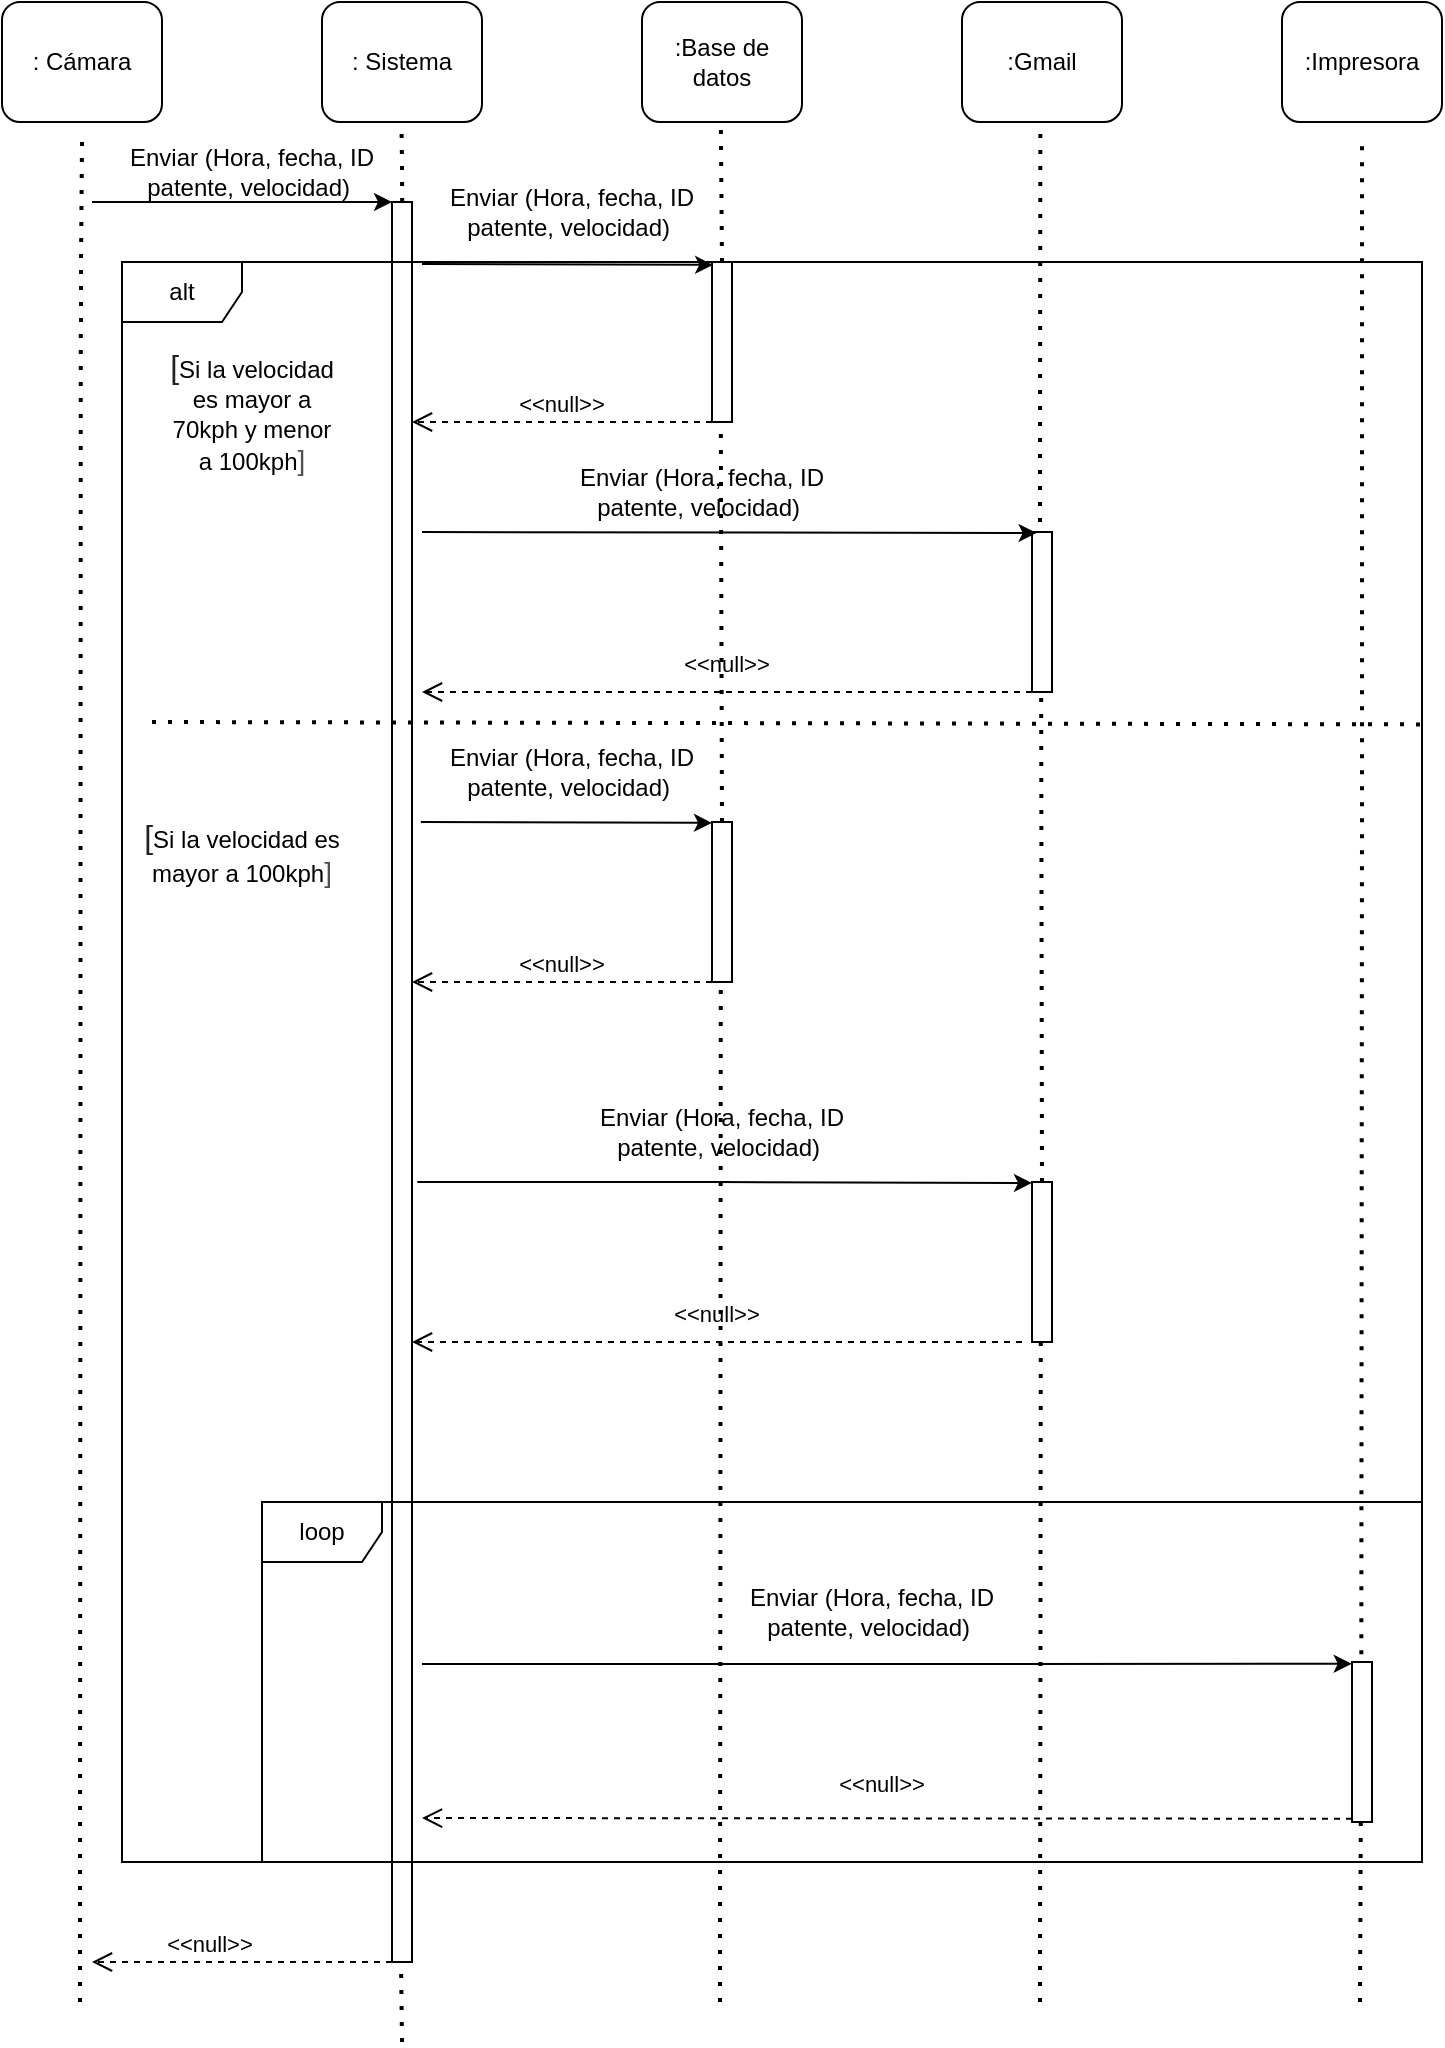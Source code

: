 <mxfile version="20.5.3" type="github">
  <diagram id="kgpKYQtTHZ0yAKxKKP6v" name="Page-1">
    <mxGraphModel dx="868" dy="482" grid="1" gridSize="10" guides="1" tooltips="1" connect="1" arrows="1" fold="1" page="1" pageScale="1" pageWidth="850" pageHeight="1100" math="0" shadow="0">
      <root>
        <mxCell id="0" />
        <mxCell id="1" parent="0" />
        <mxCell id="Me8K__6ZfElUEBqxW40y-1" value=": Cámara" style="rounded=1;whiteSpace=wrap;html=1;" parent="1" vertex="1">
          <mxGeometry x="40" y="80" width="80" height="60" as="geometry" />
        </mxCell>
        <mxCell id="Me8K__6ZfElUEBqxW40y-2" value=": Sistema" style="rounded=1;whiteSpace=wrap;html=1;" parent="1" vertex="1">
          <mxGeometry x="200" y="80" width="80" height="60" as="geometry" />
        </mxCell>
        <mxCell id="Me8K__6ZfElUEBqxW40y-3" value=":Base de datos" style="rounded=1;whiteSpace=wrap;html=1;" parent="1" vertex="1">
          <mxGeometry x="360" y="80" width="80" height="60" as="geometry" />
        </mxCell>
        <mxCell id="Me8K__6ZfElUEBqxW40y-4" value=":Impresora" style="rounded=1;whiteSpace=wrap;html=1;" parent="1" vertex="1">
          <mxGeometry x="680" y="80" width="80" height="60" as="geometry" />
        </mxCell>
        <mxCell id="Me8K__6ZfElUEBqxW40y-5" value=":Gmail" style="rounded=1;whiteSpace=wrap;html=1;" parent="1" vertex="1">
          <mxGeometry x="520" y="80" width="80" height="60" as="geometry" />
        </mxCell>
        <mxCell id="Me8K__6ZfElUEBqxW40y-7" value="" style="rounded=0;whiteSpace=wrap;html=1;" parent="1" vertex="1">
          <mxGeometry x="235" y="180" width="10" height="880" as="geometry" />
        </mxCell>
        <mxCell id="Me8K__6ZfElUEBqxW40y-9" value="" style="endArrow=none;dashed=1;html=1;dashPattern=1 3;strokeWidth=2;rounded=0;" parent="1" edge="1">
          <mxGeometry width="50" height="50" relative="1" as="geometry">
            <mxPoint x="240.09" y="180" as="sourcePoint" />
            <mxPoint x="239.69" y="140" as="targetPoint" />
            <Array as="points">
              <mxPoint x="240" y="160" />
            </Array>
          </mxGeometry>
        </mxCell>
        <mxCell id="Me8K__6ZfElUEBqxW40y-10" value="" style="endArrow=classic;html=1;rounded=0;entryX=0;entryY=0;entryDx=0;entryDy=0;" parent="1" target="Me8K__6ZfElUEBqxW40y-7" edge="1">
          <mxGeometry width="50" height="50" relative="1" as="geometry">
            <mxPoint x="85" y="180" as="sourcePoint" />
            <mxPoint x="155" y="180" as="targetPoint" />
          </mxGeometry>
        </mxCell>
        <mxCell id="Me8K__6ZfElUEBqxW40y-12" value="Enviar (Hora, fecha, ID patente, velocidad)&amp;nbsp;" style="text;html=1;strokeColor=none;fillColor=none;align=center;verticalAlign=middle;whiteSpace=wrap;rounded=0;" parent="1" vertex="1">
          <mxGeometry x="95" y="150" width="140" height="30" as="geometry" />
        </mxCell>
        <mxCell id="Me8K__6ZfElUEBqxW40y-13" value="" style="html=1;points=[];perimeter=orthogonalPerimeter;" parent="1" vertex="1">
          <mxGeometry x="395" y="210" width="10" height="80" as="geometry" />
        </mxCell>
        <mxCell id="Me8K__6ZfElUEBqxW40y-14" value="Enviar (Hora, fecha, ID patente, velocidad)&amp;nbsp;" style="text;html=1;strokeColor=none;fillColor=none;align=center;verticalAlign=middle;whiteSpace=wrap;rounded=0;" parent="1" vertex="1">
          <mxGeometry x="255" y="170" width="140" height="30" as="geometry" />
        </mxCell>
        <mxCell id="Me8K__6ZfElUEBqxW40y-15" value="" style="endArrow=classic;html=1;rounded=0;entryX=0.056;entryY=0.018;entryDx=0;entryDy=0;entryPerimeter=0;" parent="1" target="Me8K__6ZfElUEBqxW40y-13" edge="1">
          <mxGeometry width="50" height="50" relative="1" as="geometry">
            <mxPoint x="250" y="211" as="sourcePoint" />
            <mxPoint x="390" y="211" as="targetPoint" />
          </mxGeometry>
        </mxCell>
        <mxCell id="Me8K__6ZfElUEBqxW40y-18" value="&lt;span style=&quot;color: rgb(32, 33, 36); font-family: arial, sans-serif; font-size: 16px; text-align: left; background-color: rgb(255, 255, 255);&quot;&gt;[&lt;/span&gt;Si la velocidad es mayor a 70kph y menor a 100kph&lt;span style=&quot;color: rgb(77, 81, 86); font-family: arial, sans-serif; font-size: 14px; text-align: left; background-color: rgb(255, 255, 255);&quot;&gt;]&lt;/span&gt;" style="text;html=1;strokeColor=none;fillColor=none;align=center;verticalAlign=middle;whiteSpace=wrap;rounded=0;" parent="1" vertex="1">
          <mxGeometry x="120" y="270" width="90" height="30" as="geometry" />
        </mxCell>
        <mxCell id="Me8K__6ZfElUEBqxW40y-23" value="&lt;&lt;null&gt;&gt;" style="verticalAlign=bottom;endArrow=open;dashed=1;endSize=8;exitX=0;exitY=0.95;shadow=0;strokeWidth=1;" parent="1" edge="1">
          <mxGeometry relative="1" as="geometry">
            <mxPoint x="245" y="290.0" as="targetPoint" />
            <mxPoint x="395" y="290.0" as="sourcePoint" />
          </mxGeometry>
        </mxCell>
        <mxCell id="Me8K__6ZfElUEBqxW40y-24" value="" style="html=1;points=[];perimeter=orthogonalPerimeter;" parent="1" vertex="1">
          <mxGeometry x="555" y="345" width="10" height="80" as="geometry" />
        </mxCell>
        <mxCell id="Me8K__6ZfElUEBqxW40y-31" value="" style="endArrow=classic;html=1;rounded=0;entryX=0.233;entryY=0.006;entryDx=0;entryDy=0;entryPerimeter=0;" parent="1" target="Me8K__6ZfElUEBqxW40y-24" edge="1">
          <mxGeometry width="50" height="50" relative="1" as="geometry">
            <mxPoint x="250" y="345" as="sourcePoint" />
            <mxPoint x="550" y="330" as="targetPoint" />
          </mxGeometry>
        </mxCell>
        <mxCell id="Me8K__6ZfElUEBqxW40y-35" value="Enviar (Hora, fecha, ID patente, velocidad)&amp;nbsp;" style="text;html=1;strokeColor=none;fillColor=none;align=center;verticalAlign=middle;whiteSpace=wrap;rounded=0;" parent="1" vertex="1">
          <mxGeometry x="320" y="310" width="140" height="30" as="geometry" />
        </mxCell>
        <mxCell id="Me8K__6ZfElUEBqxW40y-36" value="&lt;&lt;null&gt;&gt;" style="verticalAlign=bottom;endArrow=open;dashed=1;endSize=8;shadow=0;strokeWidth=1;" parent="1" edge="1">
          <mxGeometry y="-5" relative="1" as="geometry">
            <mxPoint x="250" y="425" as="targetPoint" />
            <mxPoint x="555" y="425" as="sourcePoint" />
            <Array as="points">
              <mxPoint x="495" y="425" />
            </Array>
            <mxPoint as="offset" />
          </mxGeometry>
        </mxCell>
        <mxCell id="Me8K__6ZfElUEBqxW40y-39" value="&lt;span style=&quot;color: rgb(32, 33, 36); font-family: arial, sans-serif; font-size: 16px; text-align: left; background-color: rgb(255, 255, 255);&quot;&gt;[&lt;/span&gt;Si la velocidad es mayor a 100kph&lt;span style=&quot;color: rgb(77, 81, 86); font-family: arial, sans-serif; font-size: 14px; text-align: left; background-color: rgb(255, 255, 255);&quot;&gt;]&lt;/span&gt;" style="text;html=1;strokeColor=none;fillColor=none;align=center;verticalAlign=middle;whiteSpace=wrap;rounded=0;" parent="1" vertex="1">
          <mxGeometry x="110" y="490" width="100" height="30" as="geometry" />
        </mxCell>
        <mxCell id="Me8K__6ZfElUEBqxW40y-40" value="&lt;span style=&quot;color: rgba(0, 0, 0, 0); font-family: monospace; font-size: 0px; text-align: start;&quot;&gt;%3CmxGraphModel%3E%3Croot%3E%3CmxCell%20id%3D%220%22%2F%3E%3CmxCell%20id%3D%221%22%20parent%3D%220%22%2F%3E%3CmxCell%20id%3D%222%22%20value%3D%22%22%20style%3D%22html%3D1%3Bpoints%3D%5B%5D%3Bperimeter%3DorthogonalPerimeter%3B%22%20vertex%3D%221%22%20parent%3D%221%22%3E%3CmxGeometry%20x%3D%22395%22%20y%3D%22210%22%20width%3D%2210%22%20height%3D%2280%22%20as%3D%22geometry%22%2F%3E%3C%2FmxCell%3E%3C%2Froot%3E%3C%2FmxGraphModel%3E&lt;/span&gt;&lt;span style=&quot;color: rgba(0, 0, 0, 0); font-family: monospace; font-size: 0px; text-align: start;&quot;&gt;%3CmxGraphModel%3E%3Croot%3E%3CmxCell%20id%3D%220%22%2F%3E%3CmxCell%20id%3D%221%22%20parent%3D%220%22%2F%3E%3CmxCell%20id%3D%222%22%20value%3D%22%22%20style%3D%22html%3D1%3Bpoints%3D%5B%5D%3Bperimeter%3DorthogonalPerimeter%3B%22%20vertex%3D%221%22%20parent%3D%221%22%3E%3CmxGeometry%20x%3D%22395%22%20y%3D%22210%22%20width%3D%2210%22%20height%3D%2280%22%20as%3D%22geometry%22%2F%3E%3C%2FmxCell%3E%3C%2Froot%3E%3C%2FmxGraphModel%3E&lt;/span&gt;" style="text;html=1;align=center;verticalAlign=middle;resizable=0;points=[];autosize=1;strokeColor=none;fillColor=none;" parent="1" vertex="1">
          <mxGeometry x="390" y="525" width="20" height="30" as="geometry" />
        </mxCell>
        <mxCell id="Me8K__6ZfElUEBqxW40y-41" value="" style="html=1;points=[];perimeter=orthogonalPerimeter;" parent="1" vertex="1">
          <mxGeometry x="395" y="490" width="10" height="80" as="geometry" />
        </mxCell>
        <mxCell id="Me8K__6ZfElUEBqxW40y-42" value="" style="endArrow=classic;html=1;rounded=0;entryX=0.056;entryY=0.018;entryDx=0;entryDy=0;entryPerimeter=0;" parent="1" edge="1">
          <mxGeometry width="50" height="50" relative="1" as="geometry">
            <mxPoint x="249.44" y="490" as="sourcePoint" />
            <mxPoint x="395.0" y="490.44" as="targetPoint" />
          </mxGeometry>
        </mxCell>
        <mxCell id="Me8K__6ZfElUEBqxW40y-43" value="Enviar (Hora, fecha, ID patente, velocidad)&amp;nbsp;" style="text;html=1;strokeColor=none;fillColor=none;align=center;verticalAlign=middle;whiteSpace=wrap;rounded=0;" parent="1" vertex="1">
          <mxGeometry x="255" y="450" width="140" height="30" as="geometry" />
        </mxCell>
        <mxCell id="Me8K__6ZfElUEBqxW40y-44" value="&lt;&lt;null&gt;&gt;" style="verticalAlign=bottom;endArrow=open;dashed=1;endSize=8;exitX=0;exitY=0.95;shadow=0;strokeWidth=1;" parent="1" edge="1">
          <mxGeometry relative="1" as="geometry">
            <mxPoint x="245" y="570.0" as="targetPoint" />
            <mxPoint x="395" y="570.0" as="sourcePoint" />
          </mxGeometry>
        </mxCell>
        <mxCell id="Me8K__6ZfElUEBqxW40y-45" value="" style="html=1;points=[];perimeter=orthogonalPerimeter;" parent="1" vertex="1">
          <mxGeometry x="555" y="670" width="10" height="80" as="geometry" />
        </mxCell>
        <mxCell id="Me8K__6ZfElUEBqxW40y-46" value="Enviar (Hora, fecha, ID patente, velocidad)&amp;nbsp;" style="text;html=1;strokeColor=none;fillColor=none;align=center;verticalAlign=middle;whiteSpace=wrap;rounded=0;" parent="1" vertex="1">
          <mxGeometry x="330" y="630" width="140" height="30" as="geometry" />
        </mxCell>
        <mxCell id="Me8K__6ZfElUEBqxW40y-47" value="" style="endArrow=classic;html=1;rounded=0;entryX=0.233;entryY=0.006;entryDx=0;entryDy=0;entryPerimeter=0;" parent="1" edge="1">
          <mxGeometry width="50" height="50" relative="1" as="geometry">
            <mxPoint x="247.67" y="670" as="sourcePoint" />
            <mxPoint x="555.0" y="670.48" as="targetPoint" />
            <Array as="points">
              <mxPoint x="397.67" y="670" />
            </Array>
          </mxGeometry>
        </mxCell>
        <mxCell id="Me8K__6ZfElUEBqxW40y-48" value="&lt;&lt;null&gt;&gt;" style="verticalAlign=bottom;endArrow=open;dashed=1;endSize=8;shadow=0;strokeWidth=1;" parent="1" edge="1">
          <mxGeometry y="-5" relative="1" as="geometry">
            <mxPoint x="245" y="750" as="targetPoint" />
            <mxPoint x="550" y="750" as="sourcePoint" />
            <Array as="points">
              <mxPoint x="490" y="750" />
            </Array>
            <mxPoint as="offset" />
          </mxGeometry>
        </mxCell>
        <mxCell id="Me8K__6ZfElUEBqxW40y-49" value="Enviar (Hora, fecha, ID patente, velocidad)&amp;nbsp;" style="text;html=1;strokeColor=none;fillColor=none;align=center;verticalAlign=middle;whiteSpace=wrap;rounded=0;" parent="1" vertex="1">
          <mxGeometry x="405" y="870" width="140" height="30" as="geometry" />
        </mxCell>
        <mxCell id="Me8K__6ZfElUEBqxW40y-50" value="" style="endArrow=classic;html=1;rounded=0;entryX=-0.013;entryY=0.011;entryDx=0;entryDy=0;entryPerimeter=0;" parent="1" target="Me8K__6ZfElUEBqxW40y-51" edge="1">
          <mxGeometry width="50" height="50" relative="1" as="geometry">
            <mxPoint x="250" y="911" as="sourcePoint" />
            <mxPoint x="710" y="840" as="targetPoint" />
            <Array as="points">
              <mxPoint x="400" y="911" />
            </Array>
          </mxGeometry>
        </mxCell>
        <mxCell id="Me8K__6ZfElUEBqxW40y-51" value="" style="html=1;points=[];perimeter=orthogonalPerimeter;" parent="1" vertex="1">
          <mxGeometry x="715" y="910" width="10" height="80" as="geometry" />
        </mxCell>
        <mxCell id="Me8K__6ZfElUEBqxW40y-52" value="&lt;&lt;null&gt;&gt;" style="verticalAlign=bottom;endArrow=open;dashed=1;endSize=8;shadow=0;strokeWidth=1;" parent="1" edge="1">
          <mxGeometry x="0.011" y="-8" relative="1" as="geometry">
            <mxPoint x="250" y="988" as="targetPoint" />
            <mxPoint x="715" y="988.33" as="sourcePoint" />
            <Array as="points">
              <mxPoint x="655" y="988.33" />
            </Array>
            <mxPoint as="offset" />
          </mxGeometry>
        </mxCell>
        <mxCell id="Me8K__6ZfElUEBqxW40y-53" value="" style="endArrow=none;dashed=1;html=1;dashPattern=1 3;strokeWidth=2;rounded=0;exitX=0.467;exitY=-0.048;exitDx=0;exitDy=0;exitPerimeter=0;" parent="1" source="Me8K__6ZfElUEBqxW40y-51" edge="1">
          <mxGeometry width="50" height="50" relative="1" as="geometry">
            <mxPoint x="590" y="490" as="sourcePoint" />
            <mxPoint x="720" y="150" as="targetPoint" />
            <Array as="points">
              <mxPoint x="720" y="490" />
            </Array>
          </mxGeometry>
        </mxCell>
        <mxCell id="Me8K__6ZfElUEBqxW40y-54" value="" style="endArrow=none;dashed=1;html=1;dashPattern=1 3;strokeWidth=2;rounded=0;" parent="1" edge="1">
          <mxGeometry width="50" height="50" relative="1" as="geometry">
            <mxPoint x="559" y="340" as="sourcePoint" />
            <mxPoint x="559.17" y="140" as="targetPoint" />
          </mxGeometry>
        </mxCell>
        <mxCell id="Me8K__6ZfElUEBqxW40y-55" value="" style="endArrow=none;dashed=1;html=1;dashPattern=1 3;strokeWidth=2;rounded=0;" parent="1" edge="1">
          <mxGeometry width="50" height="50" relative="1" as="geometry">
            <mxPoint x="560" y="670" as="sourcePoint" />
            <mxPoint x="559.58" y="425" as="targetPoint" />
          </mxGeometry>
        </mxCell>
        <mxCell id="Me8K__6ZfElUEBqxW40y-56" value="" style="endArrow=none;dashed=1;html=1;dashPattern=1 3;strokeWidth=2;rounded=0;" parent="1" edge="1">
          <mxGeometry width="50" height="50" relative="1" as="geometry">
            <mxPoint x="559" y="1080" as="sourcePoint" />
            <mxPoint x="559.41" y="750" as="targetPoint" />
          </mxGeometry>
        </mxCell>
        <mxCell id="Me8K__6ZfElUEBqxW40y-57" value="" style="endArrow=none;dashed=1;html=1;dashPattern=1 3;strokeWidth=2;rounded=0;" parent="1" edge="1">
          <mxGeometry width="50" height="50" relative="1" as="geometry">
            <mxPoint x="400" y="210" as="sourcePoint" />
            <mxPoint x="399.41" y="140" as="targetPoint" />
          </mxGeometry>
        </mxCell>
        <mxCell id="Me8K__6ZfElUEBqxW40y-58" value="" style="endArrow=none;dashed=1;html=1;dashPattern=1 3;strokeWidth=2;rounded=0;" parent="1" edge="1">
          <mxGeometry width="50" height="50" relative="1" as="geometry">
            <mxPoint x="400" y="490" as="sourcePoint" />
            <mxPoint x="399.41" y="290" as="targetPoint" />
          </mxGeometry>
        </mxCell>
        <mxCell id="Me8K__6ZfElUEBqxW40y-59" value="" style="endArrow=none;dashed=1;html=1;dashPattern=1 3;strokeWidth=2;rounded=0;" parent="1" edge="1">
          <mxGeometry width="50" height="50" relative="1" as="geometry">
            <mxPoint x="399" y="1080" as="sourcePoint" />
            <mxPoint x="399.41" y="570" as="targetPoint" />
          </mxGeometry>
        </mxCell>
        <mxCell id="Me8K__6ZfElUEBqxW40y-60" value="" style="endArrow=none;dashed=1;html=1;dashPattern=1 3;strokeWidth=2;rounded=0;" parent="1" edge="1">
          <mxGeometry width="50" height="50" relative="1" as="geometry">
            <mxPoint x="719" y="1080" as="sourcePoint" />
            <mxPoint x="719.41" y="990" as="targetPoint" />
          </mxGeometry>
        </mxCell>
        <mxCell id="Me8K__6ZfElUEBqxW40y-62" value="" style="endArrow=none;dashed=1;html=1;dashPattern=1 3;strokeWidth=2;rounded=0;" parent="1" edge="1">
          <mxGeometry width="50" height="50" relative="1" as="geometry">
            <mxPoint x="79" y="1080" as="sourcePoint" />
            <mxPoint x="79.41" y="240" as="targetPoint" />
          </mxGeometry>
        </mxCell>
        <mxCell id="Me8K__6ZfElUEBqxW40y-64" value="" style="endArrow=none;dashed=1;html=1;dashPattern=1 3;strokeWidth=2;rounded=0;" parent="1" edge="1">
          <mxGeometry width="50" height="50" relative="1" as="geometry">
            <mxPoint x="110" y="440" as="sourcePoint" />
            <mxPoint x="110" y="440.0" as="targetPoint" />
          </mxGeometry>
        </mxCell>
        <mxCell id="Me8K__6ZfElUEBqxW40y-67" value="" style="endArrow=none;dashed=1;html=1;dashPattern=1 3;strokeWidth=2;rounded=0;" parent="1" edge="1">
          <mxGeometry width="50" height="50" relative="1" as="geometry">
            <mxPoint x="750" y="470" as="sourcePoint" />
            <mxPoint x="750" y="470" as="targetPoint" />
          </mxGeometry>
        </mxCell>
        <mxCell id="Me8K__6ZfElUEBqxW40y-68" value="" style="endArrow=none;dashed=1;html=1;dashPattern=1 3;strokeWidth=2;rounded=0;entryX=1.001;entryY=0.289;entryDx=0;entryDy=0;entryPerimeter=0;" parent="1" edge="1">
          <mxGeometry width="50" height="50" relative="1" as="geometry">
            <mxPoint x="115" y="440" as="sourcePoint" />
            <mxPoint x="750.64" y="441.2" as="targetPoint" />
          </mxGeometry>
        </mxCell>
        <mxCell id="Me8K__6ZfElUEBqxW40y-69" value="loop" style="shape=umlFrame;whiteSpace=wrap;html=1;" parent="1" vertex="1">
          <mxGeometry x="170" y="830" width="580" height="180" as="geometry" />
        </mxCell>
        <mxCell id="uyX507g7Wh5wqRiWqBFb-1" value="" style="endArrow=none;dashed=1;html=1;dashPattern=1 3;strokeWidth=2;rounded=0;" parent="1" edge="1">
          <mxGeometry width="50" height="50" relative="1" as="geometry">
            <mxPoint x="79.5" y="240" as="sourcePoint" />
            <mxPoint x="80" y="150" as="targetPoint" />
            <Array as="points">
              <mxPoint x="79.5" y="210" />
            </Array>
          </mxGeometry>
        </mxCell>
        <mxCell id="Vpk_QjwT8fb_TLkSiFxd-2" value="&lt;&lt;null&gt;&gt;" style="verticalAlign=bottom;endArrow=open;dashed=1;endSize=8;shadow=0;strokeWidth=1;" edge="1" parent="1">
          <mxGeometry x="0.213" relative="1" as="geometry">
            <mxPoint x="85" y="1060" as="targetPoint" />
            <mxPoint x="235" y="1060" as="sourcePoint" />
            <Array as="points" />
            <mxPoint as="offset" />
          </mxGeometry>
        </mxCell>
        <mxCell id="Vpk_QjwT8fb_TLkSiFxd-3" value="alt" style="shape=umlFrame;whiteSpace=wrap;html=1;" vertex="1" parent="1">
          <mxGeometry x="100" y="210" width="650" height="800" as="geometry" />
        </mxCell>
        <mxCell id="Vpk_QjwT8fb_TLkSiFxd-4" value="" style="endArrow=none;dashed=1;html=1;dashPattern=1 3;strokeWidth=2;rounded=0;" edge="1" parent="1">
          <mxGeometry width="50" height="50" relative="1" as="geometry">
            <mxPoint x="240" y="1100" as="sourcePoint" />
            <mxPoint x="239.5" y="1060" as="targetPoint" />
            <Array as="points">
              <mxPoint x="239.5" y="1100" />
            </Array>
          </mxGeometry>
        </mxCell>
      </root>
    </mxGraphModel>
  </diagram>
</mxfile>
